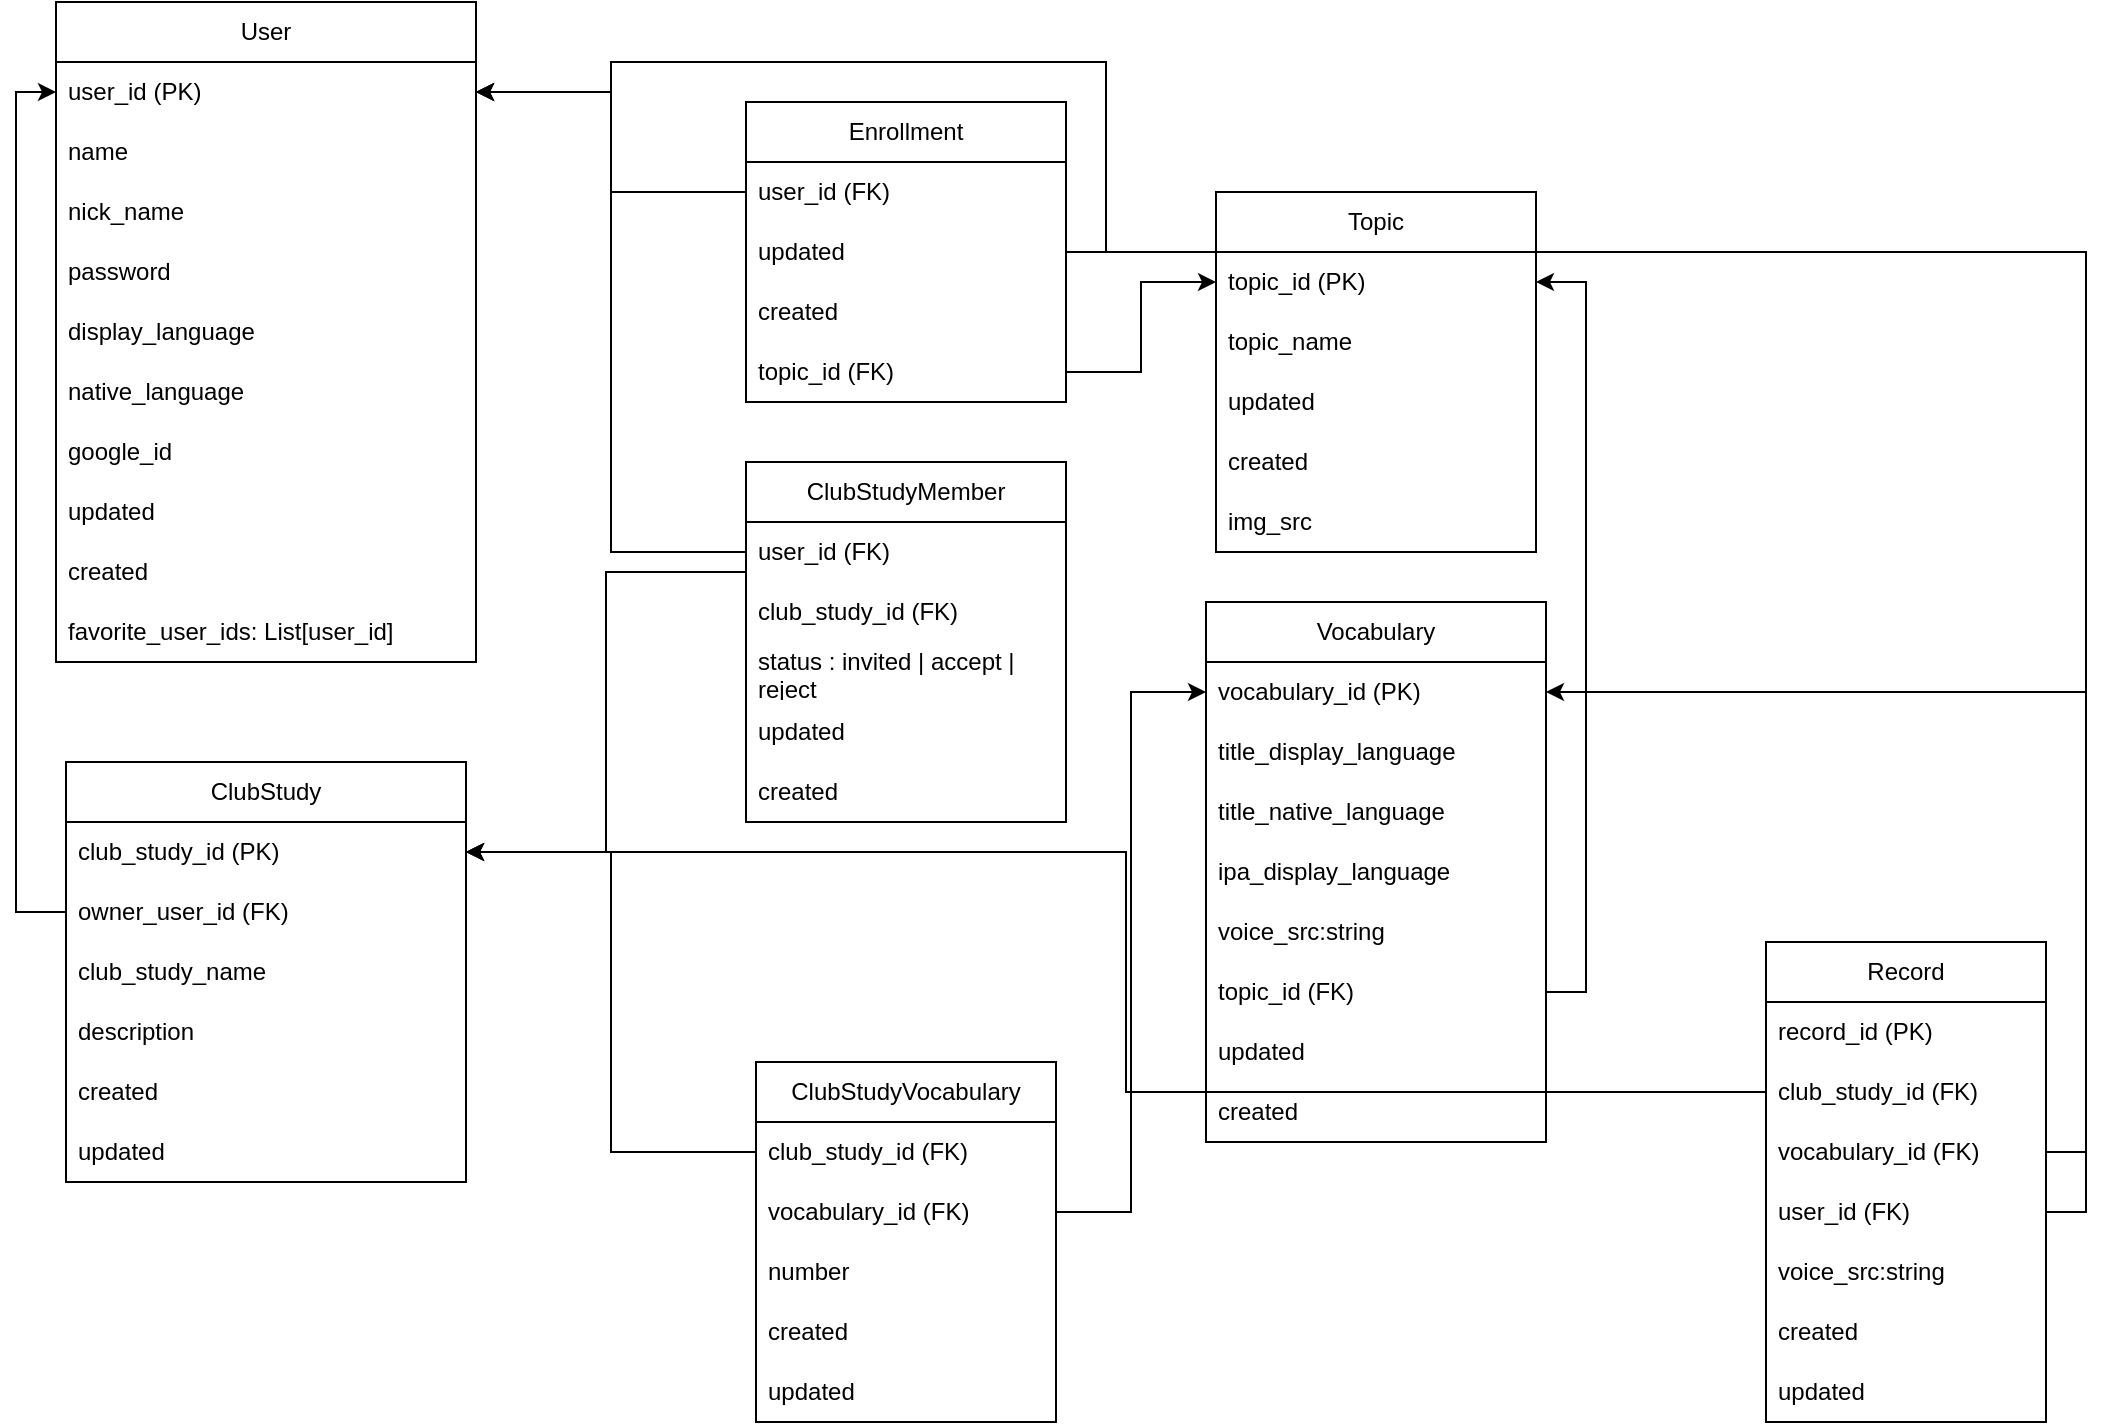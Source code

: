 <mxfile>
    <diagram name="Page-1" id="pIwFi4DEmgJ2Dz0jESEC">
        <mxGraphModel dx="1293" dy="1636" grid="1" gridSize="10" guides="1" tooltips="1" connect="1" arrows="0" fold="1" page="1" pageScale="1" pageWidth="850" pageHeight="1100" math="0" shadow="0">
            <root>
                <mxCell id="0"/>
                <mxCell id="1" parent="0"/>
                <mxCell id="Hejakxr9moi0r46bq7eR-187" value="User&lt;br&gt;" style="swimlane;fontStyle=0;childLayout=stackLayout;horizontal=1;startSize=30;horizontalStack=0;resizeParent=1;resizeParentMax=0;resizeLast=0;collapsible=1;marginBottom=0;whiteSpace=wrap;html=1;" parent="1" vertex="1">
                    <mxGeometry x="825" y="-960" width="210" height="330" as="geometry"/>
                </mxCell>
                <mxCell id="Hejakxr9moi0r46bq7eR-188" value="user_id (PK)" style="text;strokeColor=none;fillColor=none;align=left;verticalAlign=middle;spacingLeft=4;spacingRight=4;overflow=hidden;points=[[0,0.5],[1,0.5]];portConstraint=eastwest;rotatable=0;whiteSpace=wrap;html=1;fontStyle=0" parent="Hejakxr9moi0r46bq7eR-187" vertex="1">
                    <mxGeometry y="30" width="210" height="30" as="geometry"/>
                </mxCell>
                <mxCell id="Hejakxr9moi0r46bq7eR-189" value="name" style="text;strokeColor=none;fillColor=none;align=left;verticalAlign=middle;spacingLeft=4;spacingRight=4;overflow=hidden;points=[[0,0.5],[1,0.5]];portConstraint=eastwest;rotatable=0;whiteSpace=wrap;html=1;" parent="Hejakxr9moi0r46bq7eR-187" vertex="1">
                    <mxGeometry y="60" width="210" height="30" as="geometry"/>
                </mxCell>
                <mxCell id="Hejakxr9moi0r46bq7eR-190" value="nick_name" style="text;strokeColor=none;fillColor=none;align=left;verticalAlign=middle;spacingLeft=4;spacingRight=4;overflow=hidden;points=[[0,0.5],[1,0.5]];portConstraint=eastwest;rotatable=0;whiteSpace=wrap;html=1;" parent="Hejakxr9moi0r46bq7eR-187" vertex="1">
                    <mxGeometry y="90" width="210" height="30" as="geometry"/>
                </mxCell>
                <mxCell id="Hejakxr9moi0r46bq7eR-191" value="password" style="text;strokeColor=none;fillColor=none;align=left;verticalAlign=middle;spacingLeft=4;spacingRight=4;overflow=hidden;points=[[0,0.5],[1,0.5]];portConstraint=eastwest;rotatable=0;whiteSpace=wrap;html=1;" parent="Hejakxr9moi0r46bq7eR-187" vertex="1">
                    <mxGeometry y="120" width="210" height="30" as="geometry"/>
                </mxCell>
                <mxCell id="Hejakxr9moi0r46bq7eR-192" value="display_language" style="text;strokeColor=none;fillColor=none;align=left;verticalAlign=middle;spacingLeft=4;spacingRight=4;overflow=hidden;points=[[0,0.5],[1,0.5]];portConstraint=eastwest;rotatable=0;whiteSpace=wrap;html=1;" parent="Hejakxr9moi0r46bq7eR-187" vertex="1">
                    <mxGeometry y="150" width="210" height="30" as="geometry"/>
                </mxCell>
                <mxCell id="Hejakxr9moi0r46bq7eR-193" value="native_language" style="text;strokeColor=none;fillColor=none;align=left;verticalAlign=middle;spacingLeft=4;spacingRight=4;overflow=hidden;points=[[0,0.5],[1,0.5]];portConstraint=eastwest;rotatable=0;whiteSpace=wrap;html=1;" parent="Hejakxr9moi0r46bq7eR-187" vertex="1">
                    <mxGeometry y="180" width="210" height="30" as="geometry"/>
                </mxCell>
                <mxCell id="Hejakxr9moi0r46bq7eR-194" value="google_id" style="text;strokeColor=none;fillColor=none;align=left;verticalAlign=middle;spacingLeft=4;spacingRight=4;overflow=hidden;points=[[0,0.5],[1,0.5]];portConstraint=eastwest;rotatable=0;whiteSpace=wrap;html=1;" parent="Hejakxr9moi0r46bq7eR-187" vertex="1">
                    <mxGeometry y="210" width="210" height="30" as="geometry"/>
                </mxCell>
                <mxCell id="14" value="updated" style="text;strokeColor=none;fillColor=none;align=left;verticalAlign=middle;spacingLeft=4;spacingRight=4;overflow=hidden;points=[[0,0.5],[1,0.5]];portConstraint=eastwest;rotatable=0;whiteSpace=wrap;html=1;" vertex="1" parent="Hejakxr9moi0r46bq7eR-187">
                    <mxGeometry y="240" width="210" height="30" as="geometry"/>
                </mxCell>
                <mxCell id="15" value="created" style="text;strokeColor=none;fillColor=none;align=left;verticalAlign=middle;spacingLeft=4;spacingRight=4;overflow=hidden;points=[[0,0.5],[1,0.5]];portConstraint=eastwest;rotatable=0;whiteSpace=wrap;html=1;" vertex="1" parent="Hejakxr9moi0r46bq7eR-187">
                    <mxGeometry y="270" width="210" height="30" as="geometry"/>
                </mxCell>
                <mxCell id="Hejakxr9moi0r46bq7eR-195" value="favorite_user_ids: List[user_id]" style="text;strokeColor=none;fillColor=none;align=left;verticalAlign=middle;spacingLeft=4;spacingRight=4;overflow=hidden;points=[[0,0.5],[1,0.5]];portConstraint=eastwest;rotatable=0;whiteSpace=wrap;html=1;" parent="Hejakxr9moi0r46bq7eR-187" vertex="1">
                    <mxGeometry y="300" width="210" height="30" as="geometry"/>
                </mxCell>
                <mxCell id="Hejakxr9moi0r46bq7eR-196" value="Topic" style="swimlane;fontStyle=0;childLayout=stackLayout;horizontal=1;startSize=30;horizontalStack=0;resizeParent=1;resizeParentMax=0;resizeLast=0;collapsible=1;marginBottom=0;whiteSpace=wrap;html=1;" parent="1" vertex="1">
                    <mxGeometry x="1405" y="-865" width="160" height="180" as="geometry"/>
                </mxCell>
                <mxCell id="Hejakxr9moi0r46bq7eR-197" value="topic_id (PK)" style="text;strokeColor=none;fillColor=none;align=left;verticalAlign=middle;spacingLeft=4;spacingRight=4;overflow=hidden;points=[[0,0.5],[1,0.5]];portConstraint=eastwest;rotatable=0;whiteSpace=wrap;html=1;" parent="Hejakxr9moi0r46bq7eR-196" vertex="1">
                    <mxGeometry y="30" width="160" height="30" as="geometry"/>
                </mxCell>
                <mxCell id="Hejakxr9moi0r46bq7eR-198" value="topic_name" style="text;strokeColor=none;fillColor=none;align=left;verticalAlign=middle;spacingLeft=4;spacingRight=4;overflow=hidden;points=[[0,0.5],[1,0.5]];portConstraint=eastwest;rotatable=0;whiteSpace=wrap;html=1;" parent="Hejakxr9moi0r46bq7eR-196" vertex="1">
                    <mxGeometry y="60" width="160" height="30" as="geometry"/>
                </mxCell>
                <mxCell id="18" value="updated" style="text;strokeColor=none;fillColor=none;align=left;verticalAlign=middle;spacingLeft=4;spacingRight=4;overflow=hidden;points=[[0,0.5],[1,0.5]];portConstraint=eastwest;rotatable=0;whiteSpace=wrap;html=1;" vertex="1" parent="Hejakxr9moi0r46bq7eR-196">
                    <mxGeometry y="90" width="160" height="30" as="geometry"/>
                </mxCell>
                <mxCell id="19" value="created" style="text;strokeColor=none;fillColor=none;align=left;verticalAlign=middle;spacingLeft=4;spacingRight=4;overflow=hidden;points=[[0,0.5],[1,0.5]];portConstraint=eastwest;rotatable=0;whiteSpace=wrap;html=1;" vertex="1" parent="Hejakxr9moi0r46bq7eR-196">
                    <mxGeometry y="120" width="160" height="30" as="geometry"/>
                </mxCell>
                <mxCell id="Hejakxr9moi0r46bq7eR-199" value="img_src" style="text;strokeColor=none;fillColor=none;align=left;verticalAlign=middle;spacingLeft=4;spacingRight=4;overflow=hidden;points=[[0,0.5],[1,0.5]];portConstraint=eastwest;rotatable=0;whiteSpace=wrap;html=1;" parent="Hejakxr9moi0r46bq7eR-196" vertex="1">
                    <mxGeometry y="150" width="160" height="30" as="geometry"/>
                </mxCell>
                <mxCell id="Hejakxr9moi0r46bq7eR-200" value="Vocabulary" style="swimlane;fontStyle=0;childLayout=stackLayout;horizontal=1;startSize=30;horizontalStack=0;resizeParent=1;resizeParentMax=0;resizeLast=0;collapsible=1;marginBottom=0;whiteSpace=wrap;html=1;" parent="1" vertex="1">
                    <mxGeometry x="1400" y="-660" width="170" height="270" as="geometry"/>
                </mxCell>
                <mxCell id="Hejakxr9moi0r46bq7eR-201" value="vocabulary_id&amp;nbsp;(PK)" style="text;strokeColor=none;fillColor=none;align=left;verticalAlign=middle;spacingLeft=4;spacingRight=4;overflow=hidden;points=[[0,0.5],[1,0.5]];portConstraint=eastwest;rotatable=0;whiteSpace=wrap;html=1;" parent="Hejakxr9moi0r46bq7eR-200" vertex="1">
                    <mxGeometry y="30" width="170" height="30" as="geometry"/>
                </mxCell>
                <mxCell id="Hejakxr9moi0r46bq7eR-202" value="title_display_language" style="text;strokeColor=none;fillColor=none;align=left;verticalAlign=middle;spacingLeft=4;spacingRight=4;overflow=hidden;points=[[0,0.5],[1,0.5]];portConstraint=eastwest;rotatable=0;whiteSpace=wrap;html=1;" parent="Hejakxr9moi0r46bq7eR-200" vertex="1">
                    <mxGeometry y="60" width="170" height="30" as="geometry"/>
                </mxCell>
                <mxCell id="Hejakxr9moi0r46bq7eR-203" value="title_native_language" style="text;strokeColor=none;fillColor=none;align=left;verticalAlign=middle;spacingLeft=4;spacingRight=4;overflow=hidden;points=[[0,0.5],[1,0.5]];portConstraint=eastwest;rotatable=0;whiteSpace=wrap;html=1;" parent="Hejakxr9moi0r46bq7eR-200" vertex="1">
                    <mxGeometry y="90" width="170" height="30" as="geometry"/>
                </mxCell>
                <mxCell id="Hejakxr9moi0r46bq7eR-204" value="ipa_display_language" style="text;strokeColor=none;fillColor=none;align=left;verticalAlign=middle;spacingLeft=4;spacingRight=4;overflow=hidden;points=[[0,0.5],[1,0.5]];portConstraint=eastwest;rotatable=0;whiteSpace=wrap;html=1;" parent="Hejakxr9moi0r46bq7eR-200" vertex="1">
                    <mxGeometry y="120" width="170" height="30" as="geometry"/>
                </mxCell>
                <mxCell id="Hejakxr9moi0r46bq7eR-205" value="voice_src:string" style="text;strokeColor=none;fillColor=none;align=left;verticalAlign=middle;spacingLeft=4;spacingRight=4;overflow=hidden;points=[[0,0.5],[1,0.5]];portConstraint=eastwest;rotatable=0;whiteSpace=wrap;html=1;" parent="Hejakxr9moi0r46bq7eR-200" vertex="1">
                    <mxGeometry y="150" width="170" height="30" as="geometry"/>
                </mxCell>
                <mxCell id="Hejakxr9moi0r46bq7eR-206" value="topic_id (FK)" style="text;strokeColor=none;fillColor=none;align=left;verticalAlign=middle;spacingLeft=4;spacingRight=4;overflow=hidden;points=[[0,0.5],[1,0.5]];portConstraint=eastwest;rotatable=0;whiteSpace=wrap;html=1;" parent="Hejakxr9moi0r46bq7eR-200" vertex="1">
                    <mxGeometry y="180" width="170" height="30" as="geometry"/>
                </mxCell>
                <mxCell id="11" value="updated" style="text;strokeColor=none;fillColor=none;align=left;verticalAlign=middle;spacingLeft=4;spacingRight=4;overflow=hidden;points=[[0,0.5],[1,0.5]];portConstraint=eastwest;rotatable=0;whiteSpace=wrap;html=1;" vertex="1" parent="Hejakxr9moi0r46bq7eR-200">
                    <mxGeometry y="210" width="170" height="30" as="geometry"/>
                </mxCell>
                <mxCell id="10" value="created" style="text;strokeColor=none;fillColor=none;align=left;verticalAlign=middle;spacingLeft=4;spacingRight=4;overflow=hidden;points=[[0,0.5],[1,0.5]];portConstraint=eastwest;rotatable=0;whiteSpace=wrap;html=1;" vertex="1" parent="Hejakxr9moi0r46bq7eR-200">
                    <mxGeometry y="240" width="170" height="30" as="geometry"/>
                </mxCell>
                <mxCell id="Hejakxr9moi0r46bq7eR-210" value="ClubStudy" style="swimlane;fontStyle=0;childLayout=stackLayout;horizontal=1;startSize=30;horizontalStack=0;resizeParent=1;resizeParentMax=0;resizeLast=0;collapsible=1;marginBottom=0;whiteSpace=wrap;html=1;" parent="1" vertex="1">
                    <mxGeometry x="830" y="-580" width="200" height="210" as="geometry"/>
                </mxCell>
                <mxCell id="Hejakxr9moi0r46bq7eR-211" value="club_study_id&amp;nbsp;(PK)" style="text;strokeColor=none;fillColor=none;align=left;verticalAlign=middle;spacingLeft=4;spacingRight=4;overflow=hidden;points=[[0,0.5],[1,0.5]];portConstraint=eastwest;rotatable=0;whiteSpace=wrap;html=1;" parent="Hejakxr9moi0r46bq7eR-210" vertex="1">
                    <mxGeometry y="30" width="200" height="30" as="geometry"/>
                </mxCell>
                <mxCell id="Hejakxr9moi0r46bq7eR-212" value="owner_user_id (FK)" style="text;strokeColor=none;fillColor=none;align=left;verticalAlign=middle;spacingLeft=4;spacingRight=4;overflow=hidden;points=[[0,0.5],[1,0.5]];portConstraint=eastwest;rotatable=0;whiteSpace=wrap;html=1;" parent="Hejakxr9moi0r46bq7eR-210" vertex="1">
                    <mxGeometry y="60" width="200" height="30" as="geometry"/>
                </mxCell>
                <mxCell id="Hejakxr9moi0r46bq7eR-213" value="club_study_name" style="text;strokeColor=none;fillColor=none;align=left;verticalAlign=middle;spacingLeft=4;spacingRight=4;overflow=hidden;points=[[0,0.5],[1,0.5]];portConstraint=eastwest;rotatable=0;whiteSpace=wrap;html=1;" parent="Hejakxr9moi0r46bq7eR-210" vertex="1">
                    <mxGeometry y="90" width="200" height="30" as="geometry"/>
                </mxCell>
                <mxCell id="Hejakxr9moi0r46bq7eR-214" value="description" style="text;strokeColor=none;fillColor=none;align=left;verticalAlign=middle;spacingLeft=4;spacingRight=4;overflow=hidden;points=[[0,0.5],[1,0.5]];portConstraint=eastwest;rotatable=0;whiteSpace=wrap;html=1;" parent="Hejakxr9moi0r46bq7eR-210" vertex="1">
                    <mxGeometry y="120" width="200" height="30" as="geometry"/>
                </mxCell>
                <mxCell id="2" value="created" style="text;strokeColor=none;fillColor=none;align=left;verticalAlign=middle;spacingLeft=4;spacingRight=4;overflow=hidden;points=[[0,0.5],[1,0.5]];portConstraint=eastwest;rotatable=0;whiteSpace=wrap;html=1;" vertex="1" parent="Hejakxr9moi0r46bq7eR-210">
                    <mxGeometry y="150" width="200" height="30" as="geometry"/>
                </mxCell>
                <mxCell id="4" value="updated" style="text;strokeColor=none;fillColor=none;align=left;verticalAlign=middle;spacingLeft=4;spacingRight=4;overflow=hidden;points=[[0,0.5],[1,0.5]];portConstraint=eastwest;rotatable=0;whiteSpace=wrap;html=1;" vertex="1" parent="Hejakxr9moi0r46bq7eR-210">
                    <mxGeometry y="180" width="200" height="30" as="geometry"/>
                </mxCell>
                <mxCell id="Hejakxr9moi0r46bq7eR-215" style="edgeStyle=orthogonalEdgeStyle;rounded=0;orthogonalLoop=1;jettySize=auto;html=1;exitX=0;exitY=0.5;exitDx=0;exitDy=0;entryX=0;entryY=0.5;entryDx=0;entryDy=0;" parent="1" source="Hejakxr9moi0r46bq7eR-212" target="Hejakxr9moi0r46bq7eR-188" edge="1">
                    <mxGeometry relative="1" as="geometry"/>
                </mxCell>
                <mxCell id="Hejakxr9moi0r46bq7eR-216" value="ClubStudyMember" style="swimlane;fontStyle=0;childLayout=stackLayout;horizontal=1;startSize=30;horizontalStack=0;resizeParent=1;resizeParentMax=0;resizeLast=0;collapsible=1;marginBottom=0;whiteSpace=wrap;html=1;" parent="1" vertex="1">
                    <mxGeometry x="1170" y="-730" width="160" height="180" as="geometry"/>
                </mxCell>
                <mxCell id="Hejakxr9moi0r46bq7eR-217" value="user_id (FK)" style="text;strokeColor=none;fillColor=none;align=left;verticalAlign=middle;spacingLeft=4;spacingRight=4;overflow=hidden;points=[[0,0.5],[1,0.5]];portConstraint=eastwest;rotatable=0;whiteSpace=wrap;html=1;" parent="Hejakxr9moi0r46bq7eR-216" vertex="1">
                    <mxGeometry y="30" width="160" height="30" as="geometry"/>
                </mxCell>
                <mxCell id="Hejakxr9moi0r46bq7eR-218" value="club_study_id (FK)" style="text;strokeColor=none;fillColor=none;align=left;verticalAlign=middle;spacingLeft=4;spacingRight=4;overflow=hidden;points=[[0,0.5],[1,0.5]];portConstraint=eastwest;rotatable=0;whiteSpace=wrap;html=1;" parent="Hejakxr9moi0r46bq7eR-216" vertex="1">
                    <mxGeometry y="60" width="160" height="30" as="geometry"/>
                </mxCell>
                <mxCell id="Hejakxr9moi0r46bq7eR-219" value="status : invited | accept | reject" style="text;strokeColor=none;fillColor=none;align=left;verticalAlign=middle;spacingLeft=4;spacingRight=4;overflow=hidden;points=[[0,0.5],[1,0.5]];portConstraint=eastwest;rotatable=0;whiteSpace=wrap;html=1;" parent="Hejakxr9moi0r46bq7eR-216" vertex="1">
                    <mxGeometry y="90" width="160" height="30" as="geometry"/>
                </mxCell>
                <mxCell id="12" value="updated" style="text;strokeColor=none;fillColor=none;align=left;verticalAlign=middle;spacingLeft=4;spacingRight=4;overflow=hidden;points=[[0,0.5],[1,0.5]];portConstraint=eastwest;rotatable=0;whiteSpace=wrap;html=1;" vertex="1" parent="Hejakxr9moi0r46bq7eR-216">
                    <mxGeometry y="120" width="160" height="30" as="geometry"/>
                </mxCell>
                <mxCell id="13" value="created" style="text;strokeColor=none;fillColor=none;align=left;verticalAlign=middle;spacingLeft=4;spacingRight=4;overflow=hidden;points=[[0,0.5],[1,0.5]];portConstraint=eastwest;rotatable=0;whiteSpace=wrap;html=1;" vertex="1" parent="Hejakxr9moi0r46bq7eR-216">
                    <mxGeometry y="150" width="160" height="30" as="geometry"/>
                </mxCell>
                <mxCell id="Hejakxr9moi0r46bq7eR-220" value="ClubStudyVocabulary" style="swimlane;fontStyle=0;childLayout=stackLayout;horizontal=1;startSize=30;horizontalStack=0;resizeParent=1;resizeParentMax=0;resizeLast=0;collapsible=1;marginBottom=0;whiteSpace=wrap;html=1;" parent="1" vertex="1">
                    <mxGeometry x="1175" y="-430" width="150" height="180" as="geometry"/>
                </mxCell>
                <mxCell id="Hejakxr9moi0r46bq7eR-221" value="club_study_id (FK)" style="text;strokeColor=none;fillColor=none;align=left;verticalAlign=middle;spacingLeft=4;spacingRight=4;overflow=hidden;points=[[0,0.5],[1,0.5]];portConstraint=eastwest;rotatable=0;whiteSpace=wrap;html=1;" parent="Hejakxr9moi0r46bq7eR-220" vertex="1">
                    <mxGeometry y="30" width="150" height="30" as="geometry"/>
                </mxCell>
                <mxCell id="Hejakxr9moi0r46bq7eR-222" value="vocabulary_id (FK)" style="text;strokeColor=none;fillColor=none;align=left;verticalAlign=middle;spacingLeft=4;spacingRight=4;overflow=hidden;points=[[0,0.5],[1,0.5]];portConstraint=eastwest;rotatable=0;whiteSpace=wrap;html=1;" parent="Hejakxr9moi0r46bq7eR-220" vertex="1">
                    <mxGeometry y="60" width="150" height="30" as="geometry"/>
                </mxCell>
                <mxCell id="Hejakxr9moi0r46bq7eR-223" value="number" style="text;strokeColor=none;fillColor=none;align=left;verticalAlign=middle;spacingLeft=4;spacingRight=4;overflow=hidden;points=[[0,0.5],[1,0.5]];portConstraint=eastwest;rotatable=0;whiteSpace=wrap;html=1;" parent="Hejakxr9moi0r46bq7eR-220" vertex="1">
                    <mxGeometry y="90" width="150" height="30" as="geometry"/>
                </mxCell>
                <mxCell id="6" value="created" style="text;strokeColor=none;fillColor=none;align=left;verticalAlign=middle;spacingLeft=4;spacingRight=4;overflow=hidden;points=[[0,0.5],[1,0.5]];portConstraint=eastwest;rotatable=0;whiteSpace=wrap;html=1;" vertex="1" parent="Hejakxr9moi0r46bq7eR-220">
                    <mxGeometry y="120" width="150" height="30" as="geometry"/>
                </mxCell>
                <mxCell id="7" value="updated" style="text;strokeColor=none;fillColor=none;align=left;verticalAlign=middle;spacingLeft=4;spacingRight=4;overflow=hidden;points=[[0,0.5],[1,0.5]];portConstraint=eastwest;rotatable=0;whiteSpace=wrap;html=1;" vertex="1" parent="Hejakxr9moi0r46bq7eR-220">
                    <mxGeometry y="150" width="150" height="30" as="geometry"/>
                </mxCell>
                <mxCell id="Hejakxr9moi0r46bq7eR-224" style="edgeStyle=orthogonalEdgeStyle;rounded=0;orthogonalLoop=1;jettySize=auto;html=1;exitX=0;exitY=0.5;exitDx=0;exitDy=0;" parent="1" source="Hejakxr9moi0r46bq7eR-218" target="Hejakxr9moi0r46bq7eR-211" edge="1">
                    <mxGeometry relative="1" as="geometry">
                        <Array as="points">
                            <mxPoint x="1100" y="-675"/>
                            <mxPoint x="1100" y="-535"/>
                        </Array>
                    </mxGeometry>
                </mxCell>
                <mxCell id="Hejakxr9moi0r46bq7eR-225" style="edgeStyle=orthogonalEdgeStyle;rounded=0;orthogonalLoop=1;jettySize=auto;html=1;exitX=1;exitY=0.5;exitDx=0;exitDy=0;" parent="1" source="Hejakxr9moi0r46bq7eR-209" target="Hejakxr9moi0r46bq7eR-197" edge="1">
                    <mxGeometry relative="1" as="geometry"/>
                </mxCell>
                <mxCell id="Hejakxr9moi0r46bq7eR-226" style="edgeStyle=orthogonalEdgeStyle;rounded=0;orthogonalLoop=1;jettySize=auto;html=1;exitX=0;exitY=0.5;exitDx=0;exitDy=0;" parent="1" source="Hejakxr9moi0r46bq7eR-208" target="Hejakxr9moi0r46bq7eR-188" edge="1">
                    <mxGeometry relative="1" as="geometry"/>
                </mxCell>
                <mxCell id="Hejakxr9moi0r46bq7eR-227" style="edgeStyle=orthogonalEdgeStyle;rounded=0;orthogonalLoop=1;jettySize=auto;html=1;exitX=0;exitY=0.5;exitDx=0;exitDy=0;" parent="1" source="Hejakxr9moi0r46bq7eR-217" target="Hejakxr9moi0r46bq7eR-188" edge="1">
                    <mxGeometry relative="1" as="geometry"/>
                </mxCell>
                <mxCell id="Hejakxr9moi0r46bq7eR-228" style="edgeStyle=orthogonalEdgeStyle;rounded=0;orthogonalLoop=1;jettySize=auto;html=1;exitX=0;exitY=0.5;exitDx=0;exitDy=0;" parent="1" source="Hejakxr9moi0r46bq7eR-221" target="Hejakxr9moi0r46bq7eR-211" edge="1">
                    <mxGeometry relative="1" as="geometry"/>
                </mxCell>
                <mxCell id="Hejakxr9moi0r46bq7eR-231" value="Record" style="swimlane;fontStyle=0;childLayout=stackLayout;horizontal=1;startSize=30;horizontalStack=0;resizeParent=1;resizeParentMax=0;resizeLast=0;collapsible=1;marginBottom=0;whiteSpace=wrap;html=1;" parent="1" vertex="1">
                    <mxGeometry x="1680" y="-490" width="140" height="240" as="geometry"/>
                </mxCell>
                <mxCell id="Hejakxr9moi0r46bq7eR-232" value="record_id (PK)" style="text;strokeColor=none;fillColor=none;align=left;verticalAlign=middle;spacingLeft=4;spacingRight=4;overflow=hidden;points=[[0,0.5],[1,0.5]];portConstraint=eastwest;rotatable=0;whiteSpace=wrap;html=1;" parent="Hejakxr9moi0r46bq7eR-231" vertex="1">
                    <mxGeometry y="30" width="140" height="30" as="geometry"/>
                </mxCell>
                <mxCell id="Hejakxr9moi0r46bq7eR-233" value="club_study_id (FK)" style="text;strokeColor=none;fillColor=none;align=left;verticalAlign=middle;spacingLeft=4;spacingRight=4;overflow=hidden;points=[[0,0.5],[1,0.5]];portConstraint=eastwest;rotatable=0;whiteSpace=wrap;html=1;" parent="Hejakxr9moi0r46bq7eR-231" vertex="1">
                    <mxGeometry y="60" width="140" height="30" as="geometry"/>
                </mxCell>
                <mxCell id="Hejakxr9moi0r46bq7eR-234" value="vocabulary_id&amp;nbsp;(FK)" style="text;strokeColor=none;fillColor=none;align=left;verticalAlign=middle;spacingLeft=4;spacingRight=4;overflow=hidden;points=[[0,0.5],[1,0.5]];portConstraint=eastwest;rotatable=0;whiteSpace=wrap;html=1;" parent="Hejakxr9moi0r46bq7eR-231" vertex="1">
                    <mxGeometry y="90" width="140" height="30" as="geometry"/>
                </mxCell>
                <mxCell id="Hejakxr9moi0r46bq7eR-235" value="user_id (FK)" style="text;strokeColor=none;fillColor=none;align=left;verticalAlign=middle;spacingLeft=4;spacingRight=4;overflow=hidden;points=[[0,0.5],[1,0.5]];portConstraint=eastwest;rotatable=0;whiteSpace=wrap;html=1;" parent="Hejakxr9moi0r46bq7eR-231" vertex="1">
                    <mxGeometry y="120" width="140" height="30" as="geometry"/>
                </mxCell>
                <mxCell id="Hejakxr9moi0r46bq7eR-236" value="voice_src:string" style="text;strokeColor=none;fillColor=none;align=left;verticalAlign=middle;spacingLeft=4;spacingRight=4;overflow=hidden;points=[[0,0.5],[1,0.5]];portConstraint=eastwest;rotatable=0;whiteSpace=wrap;html=1;" parent="Hejakxr9moi0r46bq7eR-231" vertex="1">
                    <mxGeometry y="150" width="140" height="30" as="geometry"/>
                </mxCell>
                <mxCell id="8" value="created" style="text;strokeColor=none;fillColor=none;align=left;verticalAlign=middle;spacingLeft=4;spacingRight=4;overflow=hidden;points=[[0,0.5],[1,0.5]];portConstraint=eastwest;rotatable=0;whiteSpace=wrap;html=1;" vertex="1" parent="Hejakxr9moi0r46bq7eR-231">
                    <mxGeometry y="180" width="140" height="30" as="geometry"/>
                </mxCell>
                <mxCell id="9" value="updated" style="text;strokeColor=none;fillColor=none;align=left;verticalAlign=middle;spacingLeft=4;spacingRight=4;overflow=hidden;points=[[0,0.5],[1,0.5]];portConstraint=eastwest;rotatable=0;whiteSpace=wrap;html=1;" vertex="1" parent="Hejakxr9moi0r46bq7eR-231">
                    <mxGeometry y="210" width="140" height="30" as="geometry"/>
                </mxCell>
                <mxCell id="Hejakxr9moi0r46bq7eR-238" style="edgeStyle=orthogonalEdgeStyle;shape=connector;rounded=0;orthogonalLoop=1;jettySize=auto;html=1;exitX=1;exitY=0.5;exitDx=0;exitDy=0;labelBackgroundColor=default;strokeColor=default;align=center;verticalAlign=middle;fontFamily=Helvetica;fontSize=11;fontColor=default;endArrow=classic;" parent="1" source="Hejakxr9moi0r46bq7eR-234" target="Hejakxr9moi0r46bq7eR-201" edge="1">
                    <mxGeometry relative="1" as="geometry"/>
                </mxCell>
                <mxCell id="Hejakxr9moi0r46bq7eR-239" style="edgeStyle=orthogonalEdgeStyle;shape=connector;rounded=0;orthogonalLoop=1;jettySize=auto;html=1;exitX=1;exitY=0.5;exitDx=0;exitDy=0;entryX=1;entryY=0.5;entryDx=0;entryDy=0;labelBackgroundColor=default;strokeColor=default;align=center;verticalAlign=middle;fontFamily=Helvetica;fontSize=11;fontColor=default;endArrow=classic;startArrow=none;" parent="1" source="Hejakxr9moi0r46bq7eR-207" target="Hejakxr9moi0r46bq7eR-188" edge="1">
                    <mxGeometry relative="1" as="geometry"/>
                </mxCell>
                <mxCell id="Hejakxr9moi0r46bq7eR-241" style="edgeStyle=orthogonalEdgeStyle;shape=connector;rounded=0;orthogonalLoop=1;jettySize=auto;html=1;exitX=1;exitY=0.5;exitDx=0;exitDy=0;entryX=1;entryY=0.5;entryDx=0;entryDy=0;labelBackgroundColor=default;strokeColor=default;align=center;verticalAlign=middle;fontFamily=Helvetica;fontSize=11;fontColor=default;endArrow=classic;" parent="1" source="Hejakxr9moi0r46bq7eR-206" target="Hejakxr9moi0r46bq7eR-197" edge="1">
                    <mxGeometry relative="1" as="geometry"/>
                </mxCell>
                <mxCell id="Hejakxr9moi0r46bq7eR-242" style="edgeStyle=orthogonalEdgeStyle;shape=connector;rounded=0;orthogonalLoop=1;jettySize=auto;html=1;exitX=1;exitY=0.5;exitDx=0;exitDy=0;labelBackgroundColor=default;strokeColor=default;align=center;verticalAlign=middle;fontFamily=Helvetica;fontSize=11;fontColor=default;endArrow=classic;" parent="1" source="Hejakxr9moi0r46bq7eR-222" target="Hejakxr9moi0r46bq7eR-201" edge="1">
                    <mxGeometry relative="1" as="geometry"/>
                </mxCell>
                <mxCell id="Hejakxr9moi0r46bq7eR-244" style="edgeStyle=orthogonalEdgeStyle;shape=connector;rounded=0;orthogonalLoop=1;jettySize=auto;html=1;exitX=0;exitY=0.5;exitDx=0;exitDy=0;labelBackgroundColor=default;strokeColor=default;align=center;verticalAlign=middle;fontFamily=Helvetica;fontSize=11;fontColor=default;endArrow=classic;" parent="1" source="Hejakxr9moi0r46bq7eR-233" target="Hejakxr9moi0r46bq7eR-211" edge="1">
                    <mxGeometry relative="1" as="geometry">
                        <Array as="points">
                            <mxPoint x="1360" y="-415"/>
                            <mxPoint x="1360" y="-535"/>
                        </Array>
                    </mxGeometry>
                </mxCell>
                <mxCell id="20" value="" style="edgeStyle=orthogonalEdgeStyle;shape=connector;rounded=0;orthogonalLoop=1;jettySize=auto;html=1;exitX=1;exitY=0.5;exitDx=0;exitDy=0;entryX=1;entryY=0.5;entryDx=0;entryDy=0;labelBackgroundColor=default;strokeColor=default;align=center;verticalAlign=middle;fontFamily=Helvetica;fontSize=11;fontColor=default;endArrow=none;" edge="1" parent="1" source="Hejakxr9moi0r46bq7eR-235" target="Hejakxr9moi0r46bq7eR-207">
                    <mxGeometry relative="1" as="geometry">
                        <mxPoint x="1820.0" y="-355" as="sourcePoint"/>
                        <mxPoint x="1030" y="-895" as="targetPoint"/>
                    </mxGeometry>
                </mxCell>
                <mxCell id="Hejakxr9moi0r46bq7eR-207" value="Enrollment" style="swimlane;fontStyle=0;childLayout=stackLayout;horizontal=1;startSize=30;horizontalStack=0;resizeParent=1;resizeParentMax=0;resizeLast=0;collapsible=1;marginBottom=0;whiteSpace=wrap;html=1;" parent="1" vertex="1">
                    <mxGeometry x="1170" y="-910" width="160" height="150" as="geometry"/>
                </mxCell>
                <mxCell id="Hejakxr9moi0r46bq7eR-208" value="user_id (FK)" style="text;strokeColor=none;fillColor=none;align=left;verticalAlign=middle;spacingLeft=4;spacingRight=4;overflow=hidden;points=[[0,0.5],[1,0.5]];portConstraint=eastwest;rotatable=0;whiteSpace=wrap;html=1;" parent="Hejakxr9moi0r46bq7eR-207" vertex="1">
                    <mxGeometry y="30" width="160" height="30" as="geometry"/>
                </mxCell>
                <mxCell id="16" value="updated" style="text;strokeColor=none;fillColor=none;align=left;verticalAlign=middle;spacingLeft=4;spacingRight=4;overflow=hidden;points=[[0,0.5],[1,0.5]];portConstraint=eastwest;rotatable=0;whiteSpace=wrap;html=1;" vertex="1" parent="Hejakxr9moi0r46bq7eR-207">
                    <mxGeometry y="60" width="160" height="30" as="geometry"/>
                </mxCell>
                <mxCell id="17" value="created" style="text;strokeColor=none;fillColor=none;align=left;verticalAlign=middle;spacingLeft=4;spacingRight=4;overflow=hidden;points=[[0,0.5],[1,0.5]];portConstraint=eastwest;rotatable=0;whiteSpace=wrap;html=1;" vertex="1" parent="Hejakxr9moi0r46bq7eR-207">
                    <mxGeometry y="90" width="160" height="30" as="geometry"/>
                </mxCell>
                <mxCell id="Hejakxr9moi0r46bq7eR-209" value="topic_id&amp;nbsp;(FK)" style="text;strokeColor=none;fillColor=none;align=left;verticalAlign=middle;spacingLeft=4;spacingRight=4;overflow=hidden;points=[[0,0.5],[1,0.5]];portConstraint=eastwest;rotatable=0;whiteSpace=wrap;html=1;" parent="Hejakxr9moi0r46bq7eR-207" vertex="1">
                    <mxGeometry y="120" width="160" height="30" as="geometry"/>
                </mxCell>
            </root>
        </mxGraphModel>
    </diagram>
</mxfile>